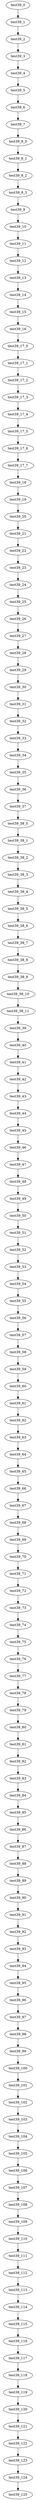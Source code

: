 digraph G {
test39_0->test39_1;
test39_1->test39_2;
test39_2->test39_3;
test39_3->test39_4;
test39_4->test39_5;
test39_5->test39_6;
test39_6->test39_7;
test39_7->test39_8_0;
test39_8_0->test39_8_1;
test39_8_1->test39_8_2;
test39_8_2->test39_8_3;
test39_8_3->test39_9;
test39_9->test39_10;
test39_10->test39_11;
test39_11->test39_12;
test39_12->test39_13;
test39_13->test39_14;
test39_14->test39_15;
test39_15->test39_16;
test39_16->test39_17_0;
test39_17_0->test39_17_1;
test39_17_1->test39_17_2;
test39_17_2->test39_17_3;
test39_17_3->test39_17_4;
test39_17_4->test39_17_5;
test39_17_5->test39_17_6;
test39_17_6->test39_17_7;
test39_17_7->test39_18;
test39_18->test39_19;
test39_19->test39_20;
test39_20->test39_21;
test39_21->test39_22;
test39_22->test39_23;
test39_23->test39_24;
test39_24->test39_25;
test39_25->test39_26;
test39_26->test39_27;
test39_27->test39_28;
test39_28->test39_29;
test39_29->test39_30;
test39_30->test39_31;
test39_31->test39_32;
test39_32->test39_33;
test39_33->test39_34;
test39_34->test39_35;
test39_35->test39_36;
test39_36->test39_37;
test39_37->test39_38_0;
test39_38_0->test39_38_1;
test39_38_1->test39_38_2;
test39_38_2->test39_38_3;
test39_38_3->test39_38_4;
test39_38_4->test39_38_5;
test39_38_5->test39_38_6;
test39_38_6->test39_38_7;
test39_38_7->test39_38_8;
test39_38_8->test39_38_9;
test39_38_9->test39_38_10;
test39_38_10->test39_38_11;
test39_38_11->test39_39;
test39_39->test39_40;
test39_40->test39_41;
test39_41->test39_42;
test39_42->test39_43;
test39_43->test39_44;
test39_44->test39_45;
test39_45->test39_46;
test39_46->test39_47;
test39_47->test39_48;
test39_48->test39_49;
test39_49->test39_50;
test39_50->test39_51;
test39_51->test39_52;
test39_52->test39_53;
test39_53->test39_54;
test39_54->test39_55;
test39_55->test39_56;
test39_56->test39_57;
test39_57->test39_58;
test39_58->test39_59;
test39_59->test39_60;
test39_60->test39_61;
test39_61->test39_62;
test39_62->test39_63;
test39_63->test39_64;
test39_64->test39_65;
test39_65->test39_66;
test39_66->test39_67;
test39_67->test39_68;
test39_68->test39_69;
test39_69->test39_70;
test39_70->test39_71;
test39_71->test39_72;
test39_72->test39_73;
test39_73->test39_74;
test39_74->test39_75;
test39_75->test39_76;
test39_76->test39_77;
test39_77->test39_78;
test39_78->test39_79;
test39_79->test39_80;
test39_80->test39_81;
test39_81->test39_82;
test39_82->test39_83;
test39_83->test39_84;
test39_84->test39_85;
test39_85->test39_86;
test39_86->test39_87;
test39_87->test39_88;
test39_88->test39_89;
test39_89->test39_90;
test39_90->test39_91;
test39_91->test39_92;
test39_92->test39_93;
test39_93->test39_94;
test39_94->test39_95;
test39_95->test39_96;
test39_96->test39_97;
test39_97->test39_98;
test39_98->test39_99;
test39_99->test39_100;
test39_100->test39_101;
test39_101->test39_102;
test39_102->test39_103;
test39_103->test39_104;
test39_104->test39_105;
test39_105->test39_106;
test39_106->test39_107;
test39_107->test39_108;
test39_108->test39_109;
test39_109->test39_110;
test39_110->test39_111;
test39_111->test39_112;
test39_112->test39_113;
test39_113->test39_114;
test39_114->test39_115;
test39_115->test39_116;
test39_116->test39_117;
test39_117->test39_118;
test39_118->test39_119;
test39_119->test39_120;
test39_120->test39_121;
test39_121->test39_122;
test39_122->test39_123;
test39_123->test39_124;
test39_124->test39_125;

}
